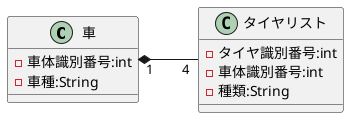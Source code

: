 ' 車にはタイヤが４本装着されている。車クラスとタイヤクラスの関係を①オブジェクト図と②クラス図で表現しなさい。
@startuml 車
    left to right direction
    class "車" as C1 {
        - 車体識別番号:int
        - 車種:String
    }
    class "タイヤリスト" as C2 {
        - タイヤ識別番号:int
        - 車体識別番号:int
        - 種類:String
    }

    C1 "1" *-- "4" C2 
@enduml